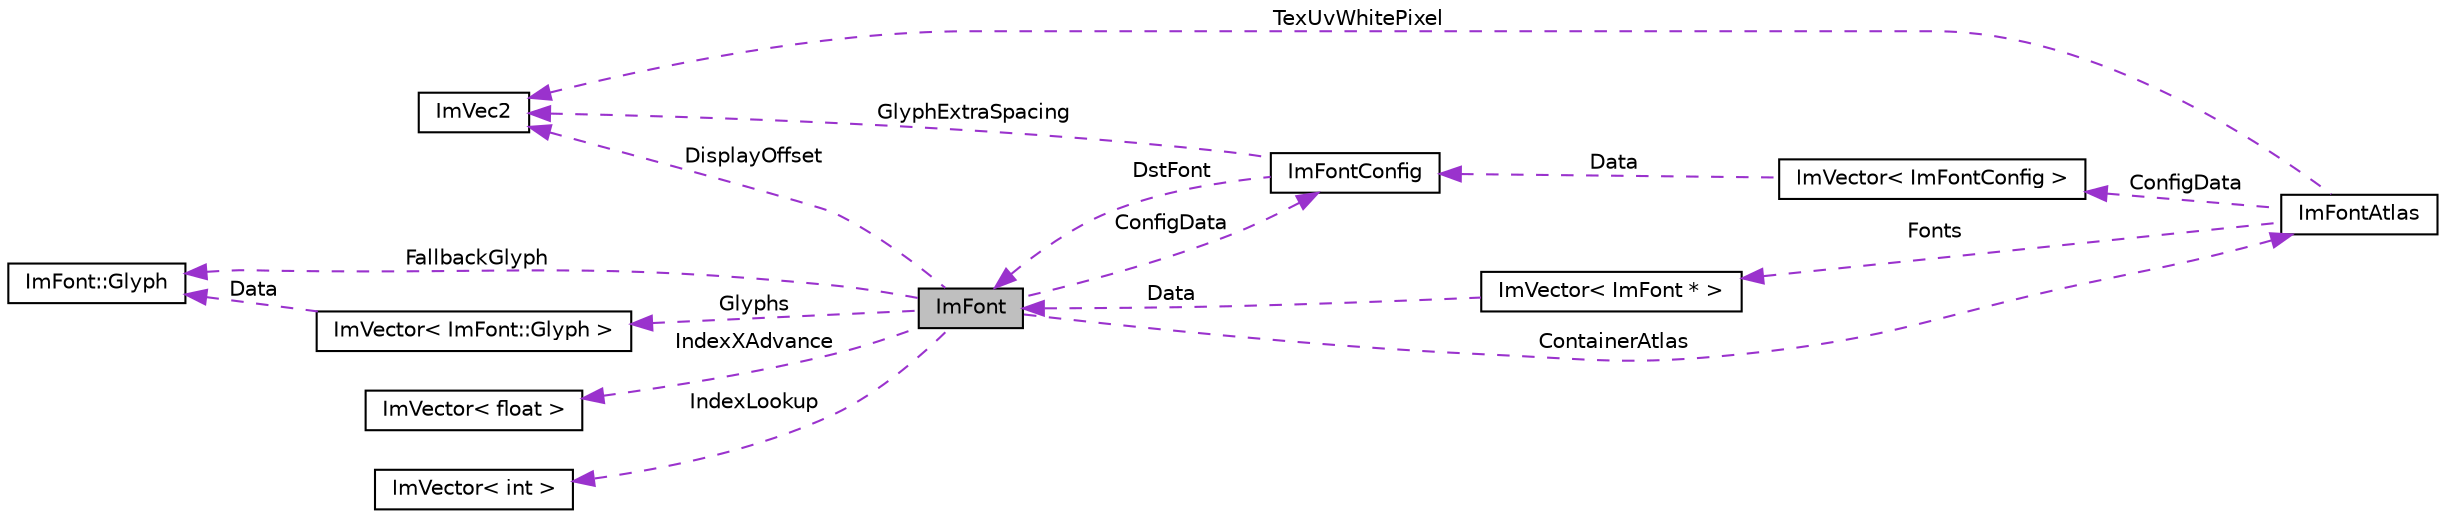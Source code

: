 digraph "ImFont"
{
  edge [fontname="Helvetica",fontsize="10",labelfontname="Helvetica",labelfontsize="10"];
  node [fontname="Helvetica",fontsize="10",shape=record];
  rankdir="LR";
  Node1 [label="ImFont",height=0.2,width=0.4,color="black", fillcolor="grey75", style="filled", fontcolor="black"];
  Node2 -> Node1 [dir="back",color="darkorchid3",fontsize="10",style="dashed",label=" FallbackGlyph" ,fontname="Helvetica"];
  Node2 [label="ImFont::Glyph",height=0.2,width=0.4,color="black", fillcolor="white", style="filled",URL="$structImFont_1_1Glyph.html"];
  Node3 -> Node1 [dir="back",color="darkorchid3",fontsize="10",style="dashed",label=" DisplayOffset" ,fontname="Helvetica"];
  Node3 [label="ImVec2",height=0.2,width=0.4,color="black", fillcolor="white", style="filled",URL="$structImVec2.html"];
  Node4 -> Node1 [dir="back",color="darkorchid3",fontsize="10",style="dashed",label=" Glyphs" ,fontname="Helvetica"];
  Node4 [label="ImVector\< ImFont::Glyph \>",height=0.2,width=0.4,color="black", fillcolor="white", style="filled",URL="$classImVector.html"];
  Node2 -> Node4 [dir="back",color="darkorchid3",fontsize="10",style="dashed",label=" Data" ,fontname="Helvetica"];
  Node5 -> Node1 [dir="back",color="darkorchid3",fontsize="10",style="dashed",label=" ConfigData" ,fontname="Helvetica"];
  Node5 [label="ImFontConfig",height=0.2,width=0.4,color="black", fillcolor="white", style="filled",URL="$structImFontConfig.html"];
  Node3 -> Node5 [dir="back",color="darkorchid3",fontsize="10",style="dashed",label=" GlyphExtraSpacing" ,fontname="Helvetica"];
  Node1 -> Node5 [dir="back",color="darkorchid3",fontsize="10",style="dashed",label=" DstFont" ,fontname="Helvetica"];
  Node6 -> Node1 [dir="back",color="darkorchid3",fontsize="10",style="dashed",label=" ContainerAtlas" ,fontname="Helvetica"];
  Node6 [label="ImFontAtlas",height=0.2,width=0.4,color="black", fillcolor="white", style="filled",URL="$structImFontAtlas.html"];
  Node7 -> Node6 [dir="back",color="darkorchid3",fontsize="10",style="dashed",label=" Fonts" ,fontname="Helvetica"];
  Node7 [label="ImVector\< ImFont * \>",height=0.2,width=0.4,color="black", fillcolor="white", style="filled",URL="$classImVector.html"];
  Node1 -> Node7 [dir="back",color="darkorchid3",fontsize="10",style="dashed",label=" Data" ,fontname="Helvetica"];
  Node3 -> Node6 [dir="back",color="darkorchid3",fontsize="10",style="dashed",label=" TexUvWhitePixel" ,fontname="Helvetica"];
  Node8 -> Node6 [dir="back",color="darkorchid3",fontsize="10",style="dashed",label=" ConfigData" ,fontname="Helvetica"];
  Node8 [label="ImVector\< ImFontConfig \>",height=0.2,width=0.4,color="black", fillcolor="white", style="filled",URL="$classImVector.html"];
  Node5 -> Node8 [dir="back",color="darkorchid3",fontsize="10",style="dashed",label=" Data" ,fontname="Helvetica"];
  Node9 -> Node1 [dir="back",color="darkorchid3",fontsize="10",style="dashed",label=" IndexXAdvance" ,fontname="Helvetica"];
  Node9 [label="ImVector\< float \>",height=0.2,width=0.4,color="black", fillcolor="white", style="filled",URL="$classImVector.html"];
  Node10 -> Node1 [dir="back",color="darkorchid3",fontsize="10",style="dashed",label=" IndexLookup" ,fontname="Helvetica"];
  Node10 [label="ImVector\< int \>",height=0.2,width=0.4,color="black", fillcolor="white", style="filled",URL="$classImVector.html"];
}
